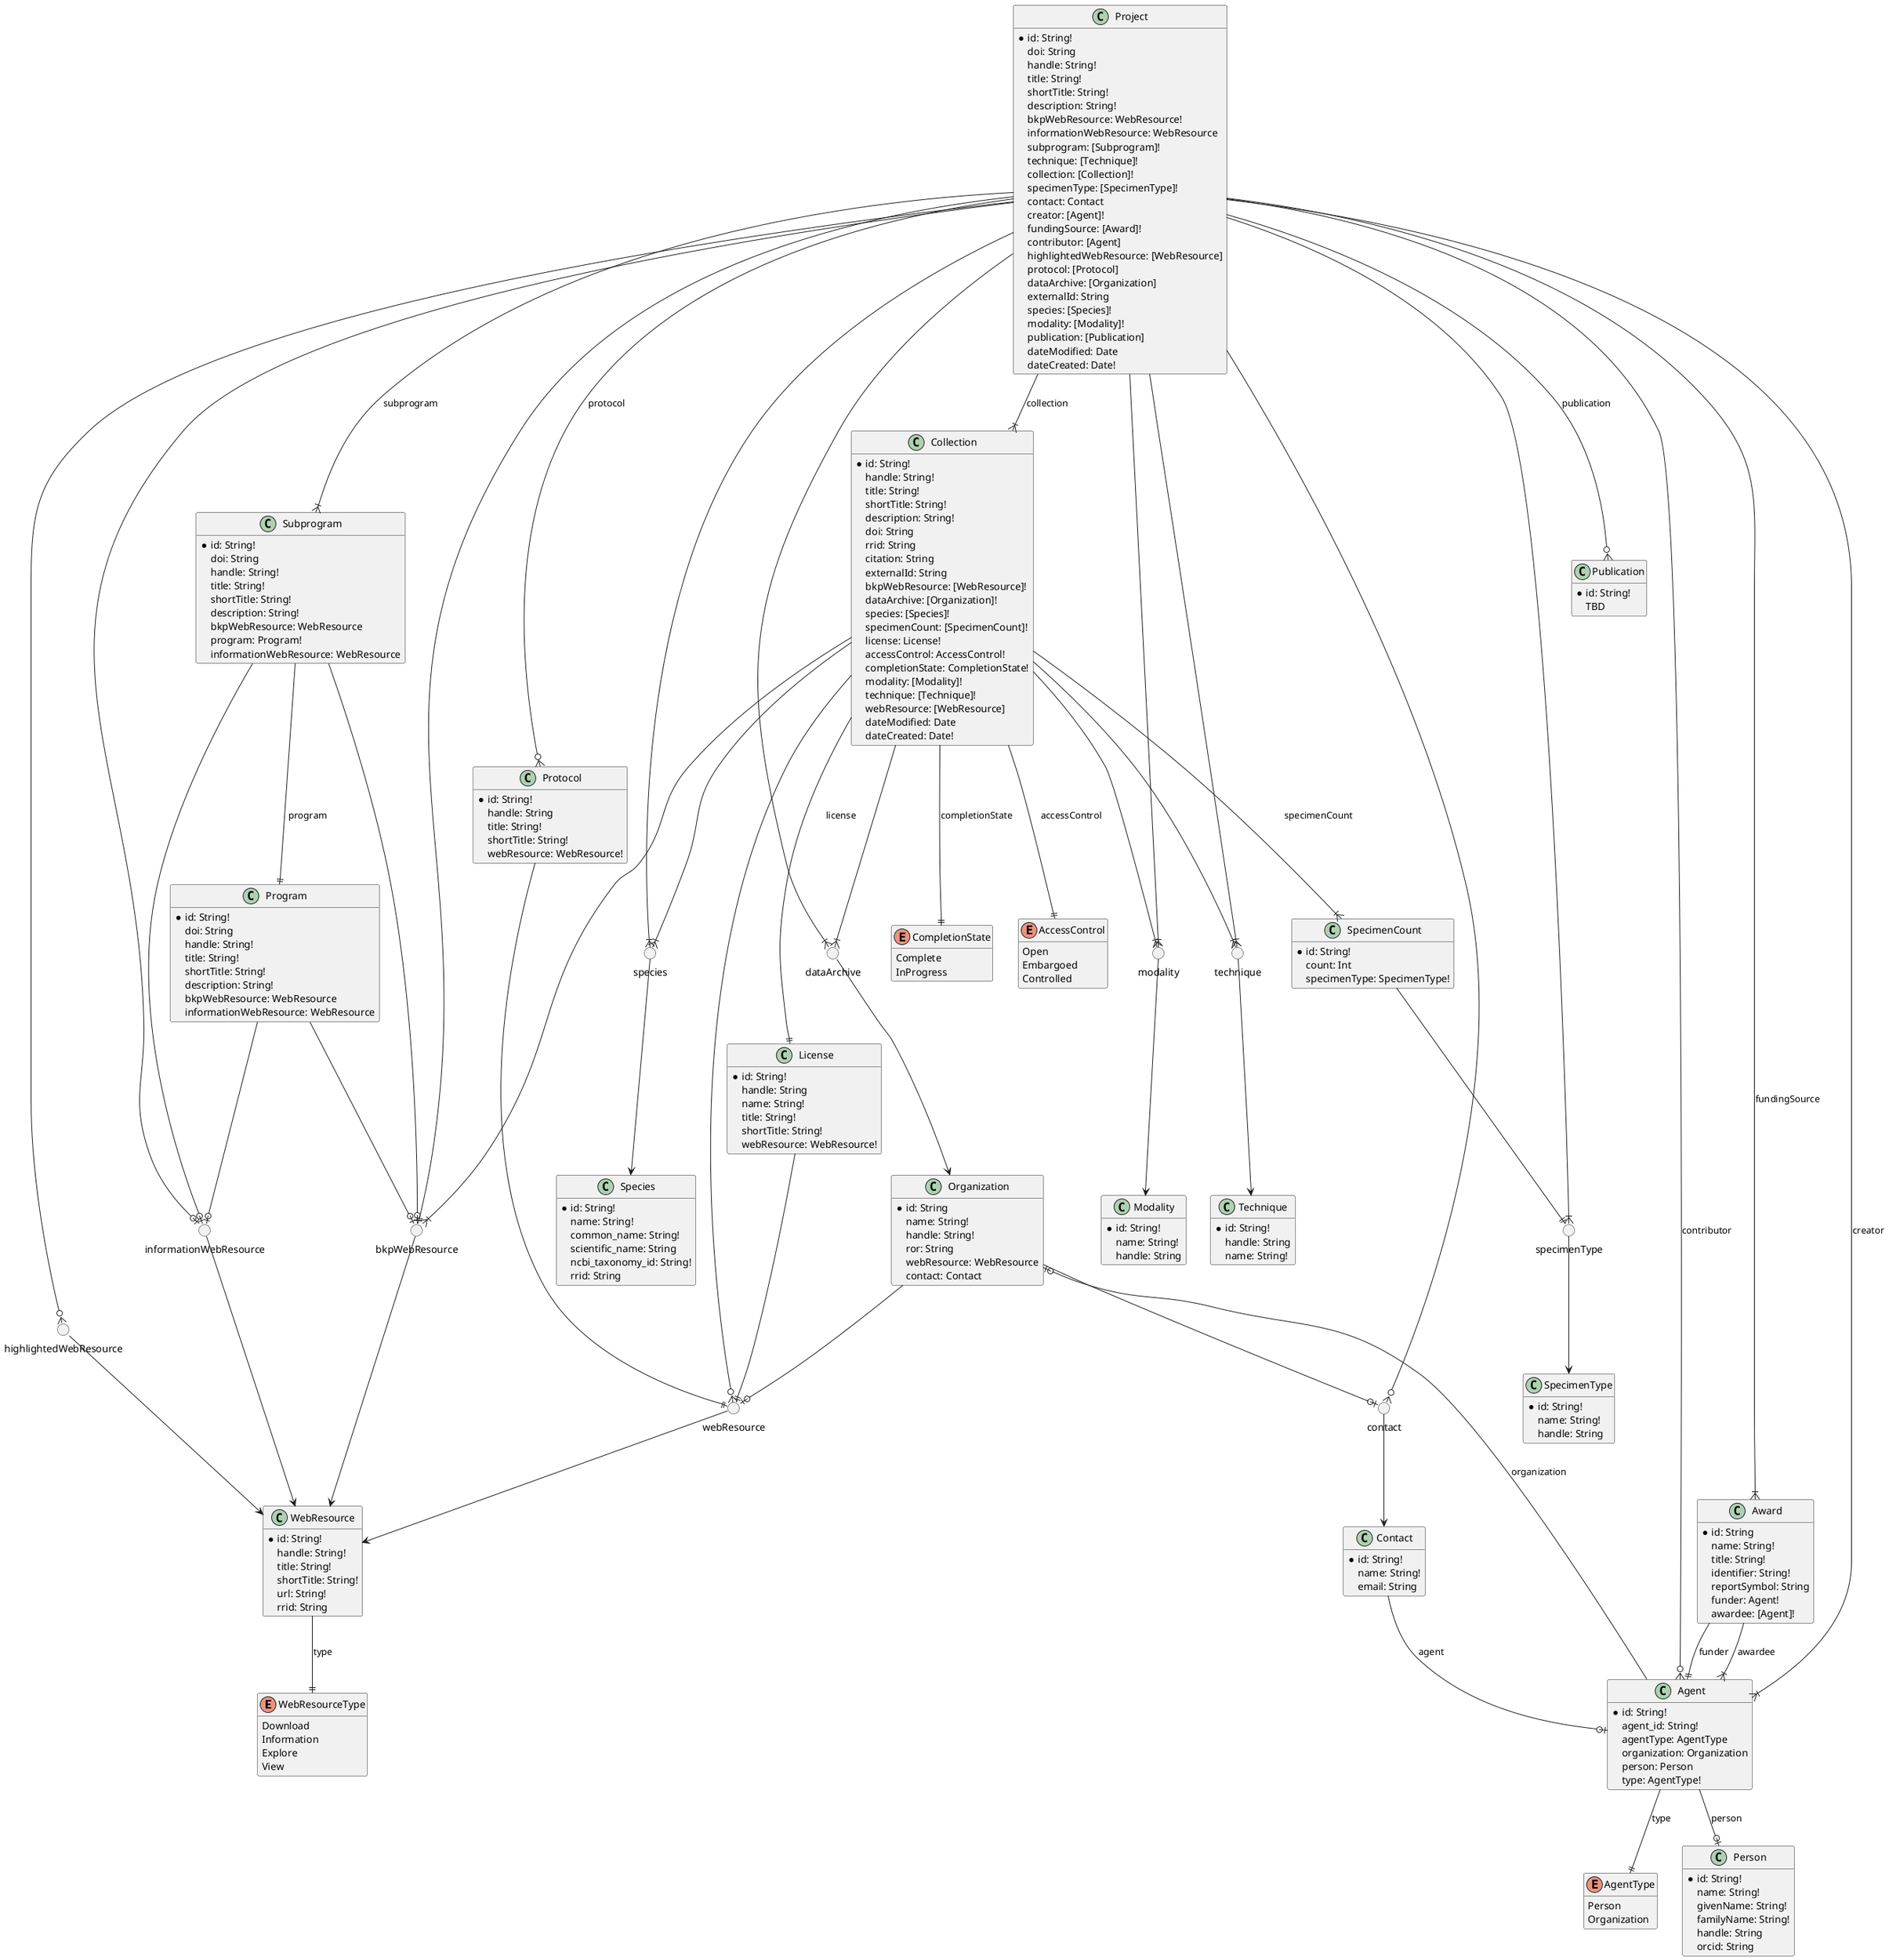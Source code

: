 @startuml

hide empty members
'hide circle


'Enums
enum WebResourceType {
    Download
    Information
    Explore
    View
}

enum AccessControl {
    Open
    Embargoed
    Controlled
}

enum CompletionState {
    Complete
    InProgress
}

enum AgentType {
    Person
    Organization
}


'Entity-like
class Agent {
    * id: String!
    agent_id: String!
    agentType: AgentType
    organization: Organization
    person: Person
    type: AgentType!
}

class Modality {
    * id: String!
    name: String!
    handle: String
}

class SpecimenType {
    * id: String!
    name: String!
    handle: String
}


class WebResource {
    * id: String!
    handle: String!
    title: String!
    shortTitle: String!
    url: String!
    rrid: String
}

class Project {
    * id: String!
    doi: String
    handle: String!
    title: String!
    shortTitle: String!
    description: String!
    bkpWebResource: WebResource!
    informationWebResource: WebResource
    subprogram: [Subprogram]!
    technique: [Technique]!
    collection: [Collection]!
    specimenType: [SpecimenType]!
    contact: Contact
    creator: [Agent]!
    fundingSource: [Award]!
    contributor: [Agent]
    highlightedWebResource: [WebResource]
    protocol: [Protocol]
    dataArchive: [Organization]
    externalId: String
    species: [Species]!
    modality: [Modality]!
    publication: [Publication]
    dateModified: Date
    dateCreated: Date!
}

class Collection {
    * id: String!
    handle: String!
    title: String!
    shortTitle: String!
    description: String!
    doi: String
    rrid: String
    citation: String
    externalId: String
    bkpWebResource: [WebResource]!
    dataArchive: [Organization]!
    species: [Species]!
    specimenCount: [SpecimenCount]!
    license: License!
    accessControl: AccessControl!
    completionState: CompletionState!
    modality: [Modality]!
    technique: [Technique]!
    webResource: [WebResource]
    dateModified: Date
    dateCreated: Date!
}

class Subprogram {
    * id: String!
    doi: String
    handle: String!
    title: String!
    shortTitle: String!
    description: String!
    bkpWebResource: WebResource
    program: Program!
    informationWebResource: WebResource
}

class Program {
    * id: String!
    doi: String
    handle: String!
    title: String!
    shortTitle: String!
    description: String!
    bkpWebResource: WebResource
    informationWebResource: WebResource
}

class Protocol {
    * id: String!
    handle: String
    title: String!
    shortTitle: String!
    webResource: WebResource!
}

class Person {
    * id: String!
    name: String!
    givenName: String!
    familyName: String!
    handle: String
    orcid: String
}

class Organization {
    * id: String
    name: String!
    handle: String!
    ror: String
    webResource: WebResource
    contact: Contact
}

class License {
    * id: String!
    handle: String
    name: String!
    title: String!
    shortTitle: String!
    webResource: WebResource!
}

class Award {
    * id: String
    name: String!
    title: String!
    identifier: String!
    reportSymbol: String
    funder: Agent!
    awardee: [Agent]!
}

class Technique {
    * id: String!
    handle: String
    name: String!
}

class Species {
    * id: String!
    name: String!
    common_name: String!
    scientific_name: String
    ncbi_taxonomy_id: String!
    rrid: String
}

class SpecimenCount {
    * id: String!
    count: Int
    specimenType: SpecimenType!
}

class Contact {
    * id: String!
    name: String!
    email: String
}

class Publication {
    * id: String!
    TBD
}

circle webResource
webResource --> WebResource

circle bkpWebResource
bkpWebResource --> WebResource

circle informationWebResource
informationWebResource --> WebResource

circle highlightedWebResource
highlightedWebResource --> WebResource

circle contact
contact --> Contact

circle dataArchive
dataArchive --> Organization

circle specimenType
specimenType --> SpecimenType

circle species
species --> Species

circle technique
technique --> Technique

circle modality
modality --> Modality

'Organization --o| Contact : contact
Organization --o| contact
Organization --o| webResource

'Relationships
Agent --o| Person : person
Agent --o| Organization : organization
Agent --|| AgentType : type

'SpecimenCount --|| SpecimenType : specimenType
SpecimenCount --|| specimenType

WebResource --|| WebResourceType : type

'Technique --o{ Protocol : protocol

Collection --|{  modality
Collection --|{  species
Collection --|{ SpecimenCount : specimenCount
Collection --|{ technique
Collection --||  AccessControl : accessControl
Collection --||  CompletionState : completionState
Collection --|| License : license
Collection --|{ bkpWebResource
'Collection --|{ Organization : dataArchive
Collection --|{ dataArchive
Collection --o{ webResource

Award --|| Agent : funder
Award --|{ Agent : awardee

Contact --o| Agent: agent

Project --|{ Collection : collection
Project --|{  Award : fundingSource
'Project --o{  WebResource : highlightedWebResource
Project ---o{  highlightedWebResource
Project --|{ Agent : creator
Project --o{  Agent : contributor
'Project --o{  Contact : contact
Project --o{  contact
'Project --|{ SpecimenType : specimenType
Project --|{ specimenType
Project --|{ technique
Project --|{ Subprogram : subprogram
'Project --o|  webResource
Project --|| bkpWebResource
Project --o| informationWebResource
'Project --|| webResource : bkpWebResource
'Project --|> Program
Project --o{ Protocol : protocol
Project --|{ dataArchive
Project --|{ species
Project --|{ modality
Project --o{ Publication : publication

Program --o| informationWebResource
Program --o| bkpWebResource
'Program --o| webResource : bkpWebResource
'Program --|| webResource : informationWebResource

Subprogram --o| informationWebResource
Subprogram --|| Program : program
Subprogram --o| bkpWebResource
'Subprogram --|> Program: program
'Subprogram --o| webResource : bkpWebResource
'Subprogram --|| webResource: informationWebResource

Protocol --|| webResource

License --|| webResource

@enduml